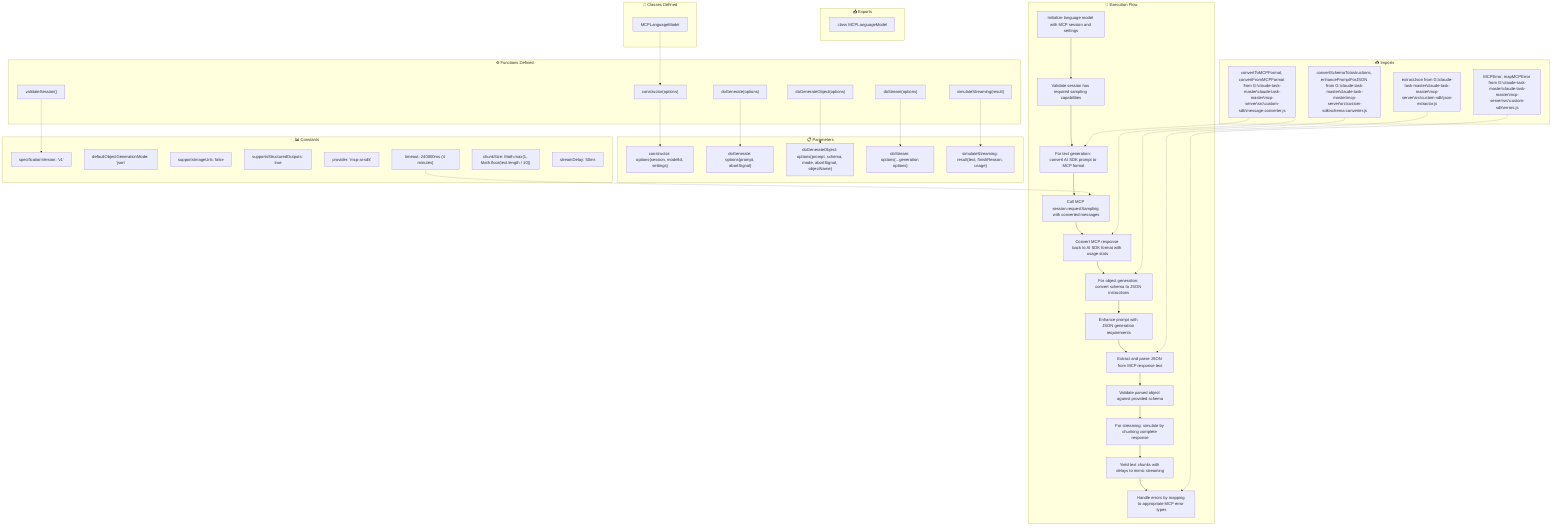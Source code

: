 flowchart TB
    subgraph Imports ["📥 Imports"]
        IMP1["convertToMCPFormat, convertFromMCPFormat from G:\claude-task-master\claude-task-master\mcp-server\src\custom-sdk\message-converter.js"]
        IMP2["MCPError, mapMCPError from G:\claude-task-master\claude-task-master\mcp-server\src\custom-sdk\errors.js"]
        IMP3["extractJson from G:\claude-task-master\claude-task-master\mcp-server\src\custom-sdk\json-extractor.js"]
        IMP4["convertSchemaToInstructions, enhancePromptForJSON from G:\claude-task-master\claude-task-master\mcp-server\src\custom-sdk\schema-converter.js"]
    end
    
    subgraph Classes ["🔧 Classes Defined"]
        CL1["MCPLanguageModel"]
    end
    
    subgraph Functions ["⚙️ Functions Defined"]
        FN1["constructor(options)"]
        FN2["validateSession()"]
        FN3["doGenerate(options)"]
        FN4["doGenerateObject(options)"]
        FN5["doStream(options)"]
        FN6["simulateStreaming(result)"]
    end
    
    subgraph Exports ["📤 Exports"]
        EX1["class MCPLanguageModel"]
    end
    
    subgraph Parameters ["📋 Parameters"]
        PA1["constructor: options{session, modelId, settings}"]
        PA2["doGenerate: options{prompt, abortSignal}"]
        PA3["doGenerateObject: options{prompt, schema, mode, abortSignal, objectName}"]
        PA4["doStream: options{...generation options}"]
        PA5["simulateStreaming: result{text, finishReason, usage}"]
    end
    
    subgraph Constants ["📊 Constants"]
        CO1["specificationVersion: 'v1'"]
        CO2["defaultObjectGenerationMode: 'json'"]
        CO3["supportsImageUrls: false"]
        CO4["supportsStructuredOutputs: true"]
        CO5["provider: 'mcp-ai-sdk'"]
        CO6["timeout: 240000ms (4 minutes)"]
        CO7["chunkSize: Math.max(1, Math.floor(text.length / 10))"]
        CO8["streamDelay: 50ms"]
    end
    
    subgraph ExecutionFlow ["🔄 Execution Flow"]
        FL1["Initialize language model with MCP session and settings"]
        FL2["Validate session has required sampling capabilities"]
        FL3["For text generation: convert AI SDK prompt to MCP format"]
        FL4["Call MCP session.requestSampling with converted messages"]
        FL5["Convert MCP response back to AI SDK format with usage stats"]
        FL6["For object generation: convert schema to JSON instructions"]
        FL7["Enhance prompt with JSON generation requirements"]
        FL8["Extract and parse JSON from MCP response text"]
        FL9["Validate parsed object against provided schema"]
        FL10["For streaming: simulate by chunking complete response"]
        FL11["Yield text chunks with delays to mimic streaming"]
        FL12["Handle errors by mapping to appropriate MCP error types"]
    end
    
    %% Flow connections
    FL1 --> FL2
    FL2 --> FL3
    FL3 --> FL4
    FL4 --> FL5
    FL5 --> FL6
    FL6 --> FL7
    FL7 --> FL8
    FL8 --> FL9
    FL9 --> FL10
    FL10 --> FL11
    FL11 --> FL12
    
    %% Cross-references
    CL1 -.-> FN1
    FN1 -.-> PA1
    FN2 -.-> CO1
    FN3 -.-> PA2
    FN4 -.-> PA3
    FN5 -.-> PA4
    FN6 -.-> PA5
    IMP1 -.-> FL3
    IMP1 -.-> FL5
    IMP2 -.-> FL12
    IMP3 -.-> FL8
    IMP4 -.-> FL6
    CO6 -.-> FL4